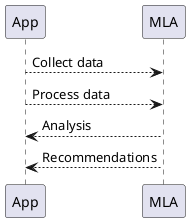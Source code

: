 @startuml
App --> MLA: Collect data
App --> MLA: Process data
MLA --> App: Analysis
MLA --> App: Recommendations
@enduml
